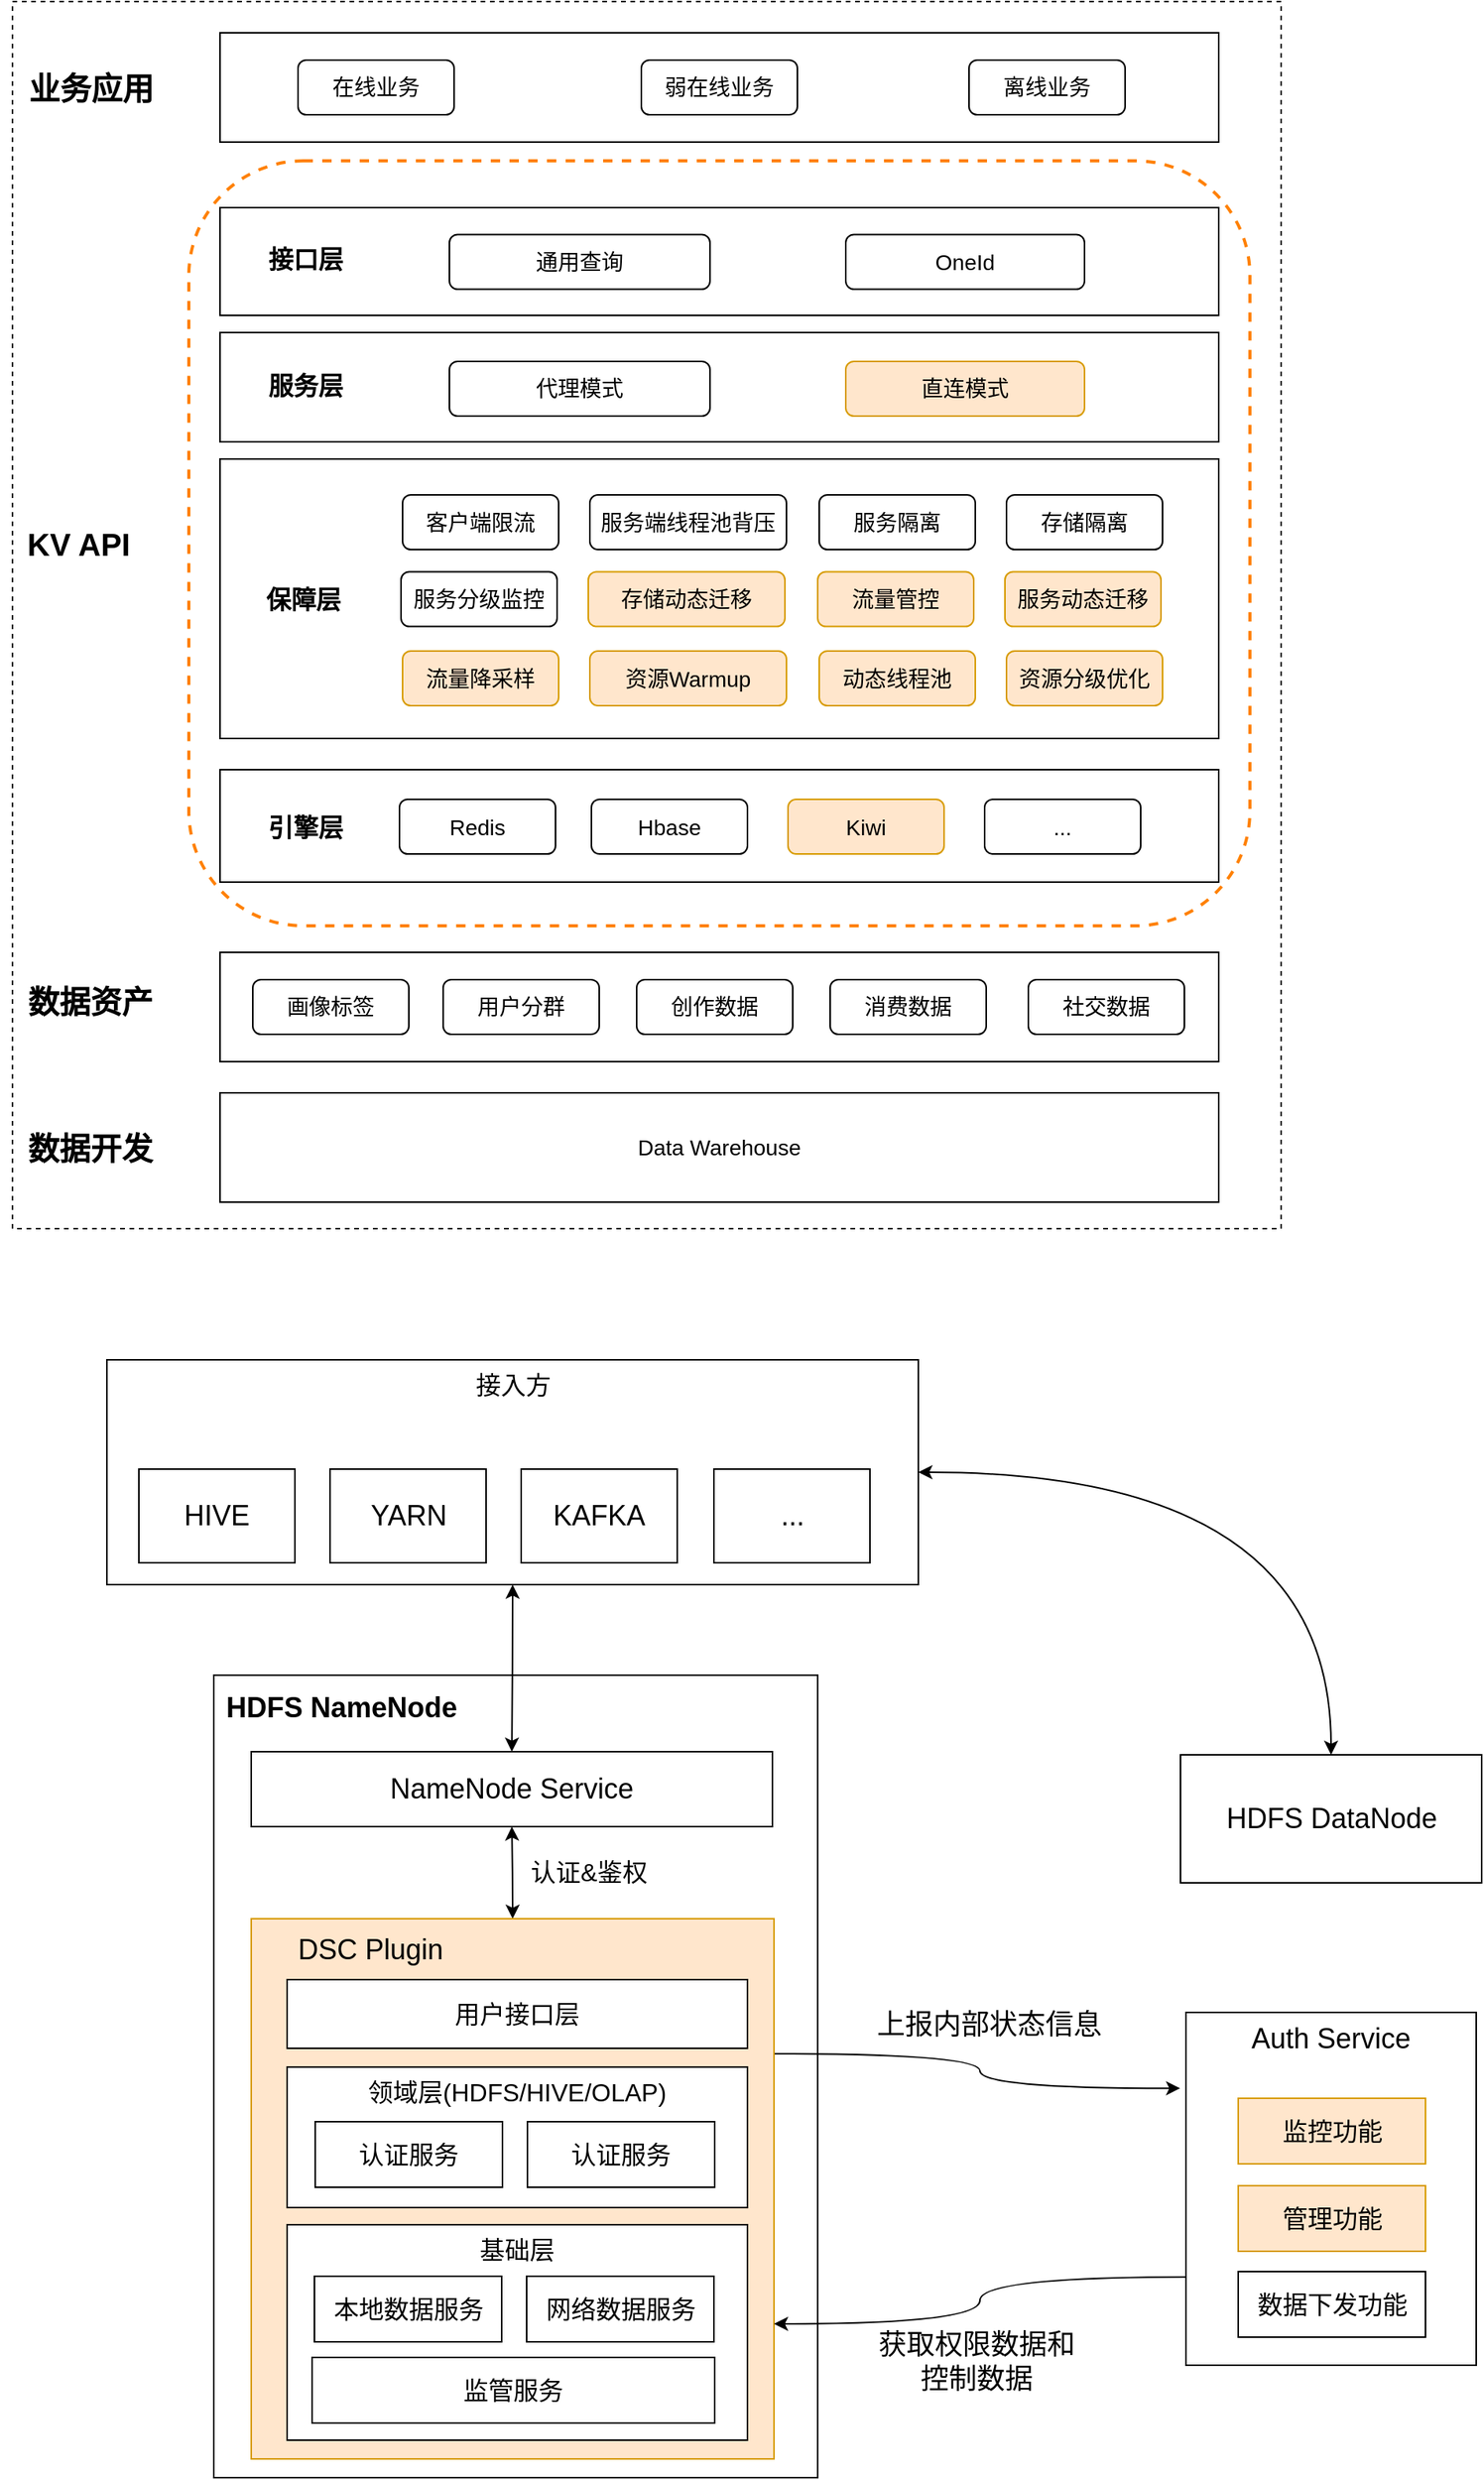 <mxfile version="18.0.6" type="github">
  <diagram id="MjEZ5cSruUA6gTRAwDY5" name="Page-1">
    <mxGraphModel dx="1598" dy="936" grid="0" gridSize="10" guides="1" tooltips="1" connect="1" arrows="1" fold="1" page="0" pageScale="1" pageWidth="827" pageHeight="1169" math="0" shadow="0">
      <root>
        <mxCell id="0" />
        <mxCell id="1" parent="0" />
        <mxCell id="noDH1uBnHRJtmfF7jS5f-55" value="" style="rounded=0;whiteSpace=wrap;html=1;strokeWidth=1;dashed=1;" vertex="1" parent="1">
          <mxGeometry x="110" y="128" width="813" height="786" as="geometry" />
        </mxCell>
        <mxCell id="noDH1uBnHRJtmfF7jS5f-1" value="" style="rounded=1;whiteSpace=wrap;html=1;dashed=1;strokeColor=#FF8000;strokeWidth=2;" vertex="1" parent="1">
          <mxGeometry x="223" y="230" width="680" height="490" as="geometry" />
        </mxCell>
        <mxCell id="noDH1uBnHRJtmfF7jS5f-2" value="" style="rounded=0;whiteSpace=wrap;html=1;" vertex="1" parent="1">
          <mxGeometry x="243" y="148" width="640" height="70" as="geometry" />
        </mxCell>
        <mxCell id="noDH1uBnHRJtmfF7jS5f-3" value="&lt;font style=&quot;font-size: 20px;&quot;&gt;业务应用&lt;/font&gt;" style="text;html=1;strokeColor=none;fillColor=none;align=center;verticalAlign=middle;whiteSpace=wrap;rounded=0;fontSize=20;fontStyle=1" vertex="1" parent="1">
          <mxGeometry x="102.5" y="170.5" width="115" height="25" as="geometry" />
        </mxCell>
        <mxCell id="noDH1uBnHRJtmfF7jS5f-4" value="" style="rounded=0;whiteSpace=wrap;html=1;" vertex="1" parent="1">
          <mxGeometry x="243" y="260" width="640" height="69" as="geometry" />
        </mxCell>
        <mxCell id="noDH1uBnHRJtmfF7jS5f-5" value="&lt;font style=&quot;font-size: 16px;&quot;&gt;接口层&lt;/font&gt;" style="text;html=1;strokeColor=none;fillColor=none;align=center;verticalAlign=middle;whiteSpace=wrap;rounded=0;fontSize=16;fontStyle=1" vertex="1" parent="1">
          <mxGeometry x="243" y="279.25" width="110" height="27.5" as="geometry" />
        </mxCell>
        <mxCell id="noDH1uBnHRJtmfF7jS5f-6" value="" style="rounded=0;whiteSpace=wrap;html=1;" vertex="1" parent="1">
          <mxGeometry x="243" y="620" width="640" height="72" as="geometry" />
        </mxCell>
        <mxCell id="noDH1uBnHRJtmfF7jS5f-7" value="&lt;font style=&quot;font-size: 16px;&quot;&gt;引擎层&lt;/font&gt;" style="text;html=1;strokeColor=none;fillColor=none;align=center;verticalAlign=middle;whiteSpace=wrap;rounded=0;fontSize=16;fontStyle=1" vertex="1" parent="1">
          <mxGeometry x="243" y="642.75" width="110" height="27.5" as="geometry" />
        </mxCell>
        <mxCell id="noDH1uBnHRJtmfF7jS5f-8" value="" style="rounded=0;whiteSpace=wrap;html=1;" vertex="1" parent="1">
          <mxGeometry x="243" y="737" width="640" height="70" as="geometry" />
        </mxCell>
        <mxCell id="noDH1uBnHRJtmfF7jS5f-9" value="&lt;span style=&quot;font-size: 20px;&quot;&gt;数据资产&lt;/span&gt;" style="text;html=1;strokeColor=none;fillColor=none;align=center;verticalAlign=middle;whiteSpace=wrap;rounded=0;fontSize=20;fontStyle=1" vertex="1" parent="1">
          <mxGeometry x="105" y="754.5" width="110" height="27.5" as="geometry" />
        </mxCell>
        <mxCell id="noDH1uBnHRJtmfF7jS5f-10" value="&lt;span&gt;&lt;font style=&quot;font-size: 14px;&quot;&gt;Data Warehouse&lt;/font&gt;&lt;/span&gt;" style="rounded=0;whiteSpace=wrap;html=1;" vertex="1" parent="1">
          <mxGeometry x="243" y="827" width="640" height="70" as="geometry" />
        </mxCell>
        <mxCell id="noDH1uBnHRJtmfF7jS5f-11" value="&lt;span style=&quot;font-size: 20px;&quot;&gt;数据开发&lt;/span&gt;" style="text;html=1;strokeColor=none;fillColor=none;align=center;verticalAlign=middle;whiteSpace=wrap;rounded=0;fontSize=20;fontStyle=1" vertex="1" parent="1">
          <mxGeometry x="105" y="848.25" width="110" height="27.5" as="geometry" />
        </mxCell>
        <mxCell id="noDH1uBnHRJtmfF7jS5f-12" value="&lt;font style=&quot;font-size: 14px&quot;&gt;在线业务&lt;/font&gt;" style="rounded=1;whiteSpace=wrap;html=1;" vertex="1" parent="1">
          <mxGeometry x="293" y="165.5" width="100" height="35" as="geometry" />
        </mxCell>
        <mxCell id="noDH1uBnHRJtmfF7jS5f-13" value="&lt;font style=&quot;font-size: 14px&quot;&gt;弱在线业务&lt;/font&gt;" style="rounded=1;whiteSpace=wrap;html=1;" vertex="1" parent="1">
          <mxGeometry x="513" y="165.5" width="100" height="35" as="geometry" />
        </mxCell>
        <mxCell id="noDH1uBnHRJtmfF7jS5f-14" value="&lt;font style=&quot;font-size: 14px&quot;&gt;离线业务&lt;/font&gt;" style="rounded=1;whiteSpace=wrap;html=1;" vertex="1" parent="1">
          <mxGeometry x="723" y="165.5" width="100" height="35" as="geometry" />
        </mxCell>
        <mxCell id="noDH1uBnHRJtmfF7jS5f-15" value="&lt;span style=&quot;font-size: 14px&quot;&gt;通用查询&lt;/span&gt;" style="rounded=1;whiteSpace=wrap;html=1;" vertex="1" parent="1">
          <mxGeometry x="390" y="277.25" width="167" height="35" as="geometry" />
        </mxCell>
        <mxCell id="noDH1uBnHRJtmfF7jS5f-17" value="&lt;span style=&quot;font-size: 14px&quot;&gt;OneId&lt;/span&gt;" style="rounded=1;whiteSpace=wrap;html=1;" vertex="1" parent="1">
          <mxGeometry x="644" y="277.25" width="153" height="35" as="geometry" />
        </mxCell>
        <mxCell id="noDH1uBnHRJtmfF7jS5f-18" value="&lt;span style=&quot;font-size: 14px&quot;&gt;Redis&lt;/span&gt;" style="rounded=1;whiteSpace=wrap;html=1;" vertex="1" parent="1">
          <mxGeometry x="358" y="639" width="100" height="35" as="geometry" />
        </mxCell>
        <mxCell id="noDH1uBnHRJtmfF7jS5f-19" value="&lt;span style=&quot;font-size: 14px&quot;&gt;Hbase&lt;/span&gt;" style="rounded=1;whiteSpace=wrap;html=1;" vertex="1" parent="1">
          <mxGeometry x="481" y="639" width="100" height="35" as="geometry" />
        </mxCell>
        <mxCell id="noDH1uBnHRJtmfF7jS5f-20" value="&lt;span style=&quot;font-size: 14px&quot;&gt;Kiwi&lt;/span&gt;" style="rounded=1;whiteSpace=wrap;html=1;fillColor=#ffe6cc;strokeColor=#d79b00;" vertex="1" parent="1">
          <mxGeometry x="607" y="639" width="100" height="35" as="geometry" />
        </mxCell>
        <mxCell id="noDH1uBnHRJtmfF7jS5f-22" value="&lt;span style=&quot;font-size: 14px&quot;&gt;画像标签&lt;/span&gt;" style="rounded=1;whiteSpace=wrap;html=1;" vertex="1" parent="1">
          <mxGeometry x="264" y="754.5" width="100" height="35" as="geometry" />
        </mxCell>
        <mxCell id="noDH1uBnHRJtmfF7jS5f-23" value="&lt;font style=&quot;font-size: 14px&quot;&gt;用户分群&lt;/font&gt;" style="rounded=1;whiteSpace=wrap;html=1;" vertex="1" parent="1">
          <mxGeometry x="386" y="754.5" width="100" height="35" as="geometry" />
        </mxCell>
        <mxCell id="noDH1uBnHRJtmfF7jS5f-24" value="&lt;font style=&quot;font-size: 14px&quot;&gt;创作数据&lt;/font&gt;" style="rounded=1;whiteSpace=wrap;html=1;" vertex="1" parent="1">
          <mxGeometry x="510" y="754.5" width="100" height="35" as="geometry" />
        </mxCell>
        <mxCell id="noDH1uBnHRJtmfF7jS5f-25" value="&lt;font style=&quot;font-size: 14px&quot;&gt;消费数据&lt;/font&gt;" style="rounded=1;whiteSpace=wrap;html=1;" vertex="1" parent="1">
          <mxGeometry x="634" y="754.5" width="100" height="35" as="geometry" />
        </mxCell>
        <mxCell id="noDH1uBnHRJtmfF7jS5f-26" value="&lt;font style=&quot;font-size: 14px&quot;&gt;社交数据&lt;/font&gt;" style="rounded=1;whiteSpace=wrap;html=1;" vertex="1" parent="1">
          <mxGeometry x="761" y="754.5" width="100" height="35" as="geometry" />
        </mxCell>
        <mxCell id="noDH1uBnHRJtmfF7jS5f-27" value="&lt;span style=&quot;font-size: 14px&quot;&gt;...&lt;/span&gt;" style="rounded=1;whiteSpace=wrap;html=1;" vertex="1" parent="1">
          <mxGeometry x="733" y="639" width="100" height="35" as="geometry" />
        </mxCell>
        <mxCell id="noDH1uBnHRJtmfF7jS5f-35" value="&lt;font style=&quot;font-size: 20px;&quot;&gt;KV API&lt;/font&gt;" style="text;html=1;strokeColor=none;fillColor=none;align=center;verticalAlign=middle;whiteSpace=wrap;rounded=0;fontSize=20;fontStyle=1" vertex="1" parent="1">
          <mxGeometry x="107.62" y="462.5" width="88.75" height="25" as="geometry" />
        </mxCell>
        <mxCell id="noDH1uBnHRJtmfF7jS5f-37" value="" style="rounded=0;whiteSpace=wrap;html=1;" vertex="1" parent="1">
          <mxGeometry x="243" y="340" width="640" height="70" as="geometry" />
        </mxCell>
        <mxCell id="noDH1uBnHRJtmfF7jS5f-38" value="&lt;font style=&quot;font-size: 16px;&quot;&gt;服务层&lt;/font&gt;" style="text;html=1;strokeColor=none;fillColor=none;align=center;verticalAlign=middle;whiteSpace=wrap;rounded=0;fontSize=16;fontStyle=1" vertex="1" parent="1">
          <mxGeometry x="243" y="360.5" width="110" height="27.5" as="geometry" />
        </mxCell>
        <mxCell id="noDH1uBnHRJtmfF7jS5f-39" value="&lt;span style=&quot;font-size: 14px;&quot;&gt;代理模式&lt;/span&gt;" style="rounded=1;whiteSpace=wrap;html=1;" vertex="1" parent="1">
          <mxGeometry x="390" y="358.5" width="167" height="35" as="geometry" />
        </mxCell>
        <mxCell id="noDH1uBnHRJtmfF7jS5f-40" value="&lt;span style=&quot;font-size: 14px&quot;&gt;直连模式&lt;/span&gt;" style="rounded=1;whiteSpace=wrap;html=1;fillColor=#ffe6cc;strokeColor=#d79b00;" vertex="1" parent="1">
          <mxGeometry x="644" y="358.5" width="153" height="35" as="geometry" />
        </mxCell>
        <mxCell id="noDH1uBnHRJtmfF7jS5f-41" value="" style="rounded=0;whiteSpace=wrap;html=1;" vertex="1" parent="1">
          <mxGeometry x="243" y="421" width="640" height="179" as="geometry" />
        </mxCell>
        <mxCell id="noDH1uBnHRJtmfF7jS5f-42" value="&lt;font style=&quot;font-size: 16px;&quot;&gt;保障层&lt;/font&gt;" style="text;html=1;strokeColor=none;fillColor=none;align=center;verticalAlign=middle;whiteSpace=wrap;rounded=0;fontSize=16;fontStyle=1" vertex="1" parent="1">
          <mxGeometry x="243" y="496.75" width="107" height="27.5" as="geometry" />
        </mxCell>
        <mxCell id="noDH1uBnHRJtmfF7jS5f-43" value="&lt;span style=&quot;font-size: 14px&quot;&gt;客户端限流&lt;/span&gt;" style="rounded=1;whiteSpace=wrap;html=1;" vertex="1" parent="1">
          <mxGeometry x="360" y="444" width="100" height="35" as="geometry" />
        </mxCell>
        <mxCell id="noDH1uBnHRJtmfF7jS5f-44" value="&lt;span style=&quot;font-size: 14px;&quot;&gt;服务端线程池背压&lt;/span&gt;" style="rounded=1;whiteSpace=wrap;html=1;" vertex="1" parent="1">
          <mxGeometry x="480" y="444" width="126" height="35" as="geometry" />
        </mxCell>
        <mxCell id="noDH1uBnHRJtmfF7jS5f-45" value="&lt;span style=&quot;font-size: 14px&quot;&gt;服务隔离&lt;/span&gt;" style="rounded=1;whiteSpace=wrap;html=1;" vertex="1" parent="1">
          <mxGeometry x="627" y="444" width="100" height="35" as="geometry" />
        </mxCell>
        <mxCell id="noDH1uBnHRJtmfF7jS5f-46" value="&lt;span style=&quot;font-size: 14px;&quot;&gt;存储隔离&lt;/span&gt;" style="rounded=1;whiteSpace=wrap;html=1;" vertex="1" parent="1">
          <mxGeometry x="747" y="444" width="100" height="35" as="geometry" />
        </mxCell>
        <mxCell id="noDH1uBnHRJtmfF7jS5f-47" value="&lt;span style=&quot;font-size: 14px&quot;&gt;服务分级监控&lt;/span&gt;" style="rounded=1;whiteSpace=wrap;html=1;" vertex="1" parent="1">
          <mxGeometry x="359" y="493.25" width="100" height="35" as="geometry" />
        </mxCell>
        <mxCell id="noDH1uBnHRJtmfF7jS5f-48" value="&lt;span style=&quot;font-size: 14px;&quot;&gt;存储动态迁移&lt;/span&gt;" style="rounded=1;whiteSpace=wrap;html=1;fillColor=#ffe6cc;strokeColor=#d79b00;" vertex="1" parent="1">
          <mxGeometry x="479" y="493.25" width="126" height="35" as="geometry" />
        </mxCell>
        <mxCell id="noDH1uBnHRJtmfF7jS5f-49" value="&lt;span style=&quot;font-size: 14px&quot;&gt;流量管控&lt;/span&gt;" style="rounded=1;whiteSpace=wrap;html=1;fillColor=#ffe6cc;strokeColor=#d79b00;" vertex="1" parent="1">
          <mxGeometry x="626" y="493.25" width="100" height="35" as="geometry" />
        </mxCell>
        <mxCell id="noDH1uBnHRJtmfF7jS5f-50" value="&lt;span style=&quot;font-size: 14px;&quot;&gt;服务动态迁移&lt;/span&gt;" style="rounded=1;whiteSpace=wrap;html=1;fillColor=#ffe6cc;strokeColor=#d79b00;" vertex="1" parent="1">
          <mxGeometry x="746" y="493.25" width="100" height="35" as="geometry" />
        </mxCell>
        <mxCell id="noDH1uBnHRJtmfF7jS5f-51" value="&lt;span style=&quot;font-size: 14px&quot;&gt;流量降采样&lt;/span&gt;" style="rounded=1;whiteSpace=wrap;html=1;fillColor=#ffe6cc;strokeColor=#d79b00;" vertex="1" parent="1">
          <mxGeometry x="360" y="544" width="100" height="35" as="geometry" />
        </mxCell>
        <mxCell id="noDH1uBnHRJtmfF7jS5f-52" value="&lt;span style=&quot;font-size: 14px;&quot;&gt;资源Warmup&lt;/span&gt;" style="rounded=1;whiteSpace=wrap;html=1;fillColor=#ffe6cc;strokeColor=#d79b00;" vertex="1" parent="1">
          <mxGeometry x="480" y="544" width="126" height="35" as="geometry" />
        </mxCell>
        <mxCell id="noDH1uBnHRJtmfF7jS5f-53" value="&lt;span style=&quot;font-size: 14px&quot;&gt;动态线程池&lt;/span&gt;" style="rounded=1;whiteSpace=wrap;html=1;fillColor=#ffe6cc;strokeColor=#d79b00;" vertex="1" parent="1">
          <mxGeometry x="627" y="544" width="100" height="35" as="geometry" />
        </mxCell>
        <mxCell id="noDH1uBnHRJtmfF7jS5f-56" value="&lt;span style=&quot;font-size: 14px&quot;&gt;资源分级优化&lt;/span&gt;" style="rounded=1;whiteSpace=wrap;html=1;fillColor=#ffe6cc;strokeColor=#d79b00;" vertex="1" parent="1">
          <mxGeometry x="747" y="544" width="100" height="35" as="geometry" />
        </mxCell>
        <mxCell id="noDH1uBnHRJtmfF7jS5f-57" value="" style="rounded=0;whiteSpace=wrap;html=1;fontSize=16;strokeWidth=1;" vertex="1" parent="1">
          <mxGeometry x="239" y="1200" width="387" height="514" as="geometry" />
        </mxCell>
        <mxCell id="noDH1uBnHRJtmfF7jS5f-82" style="edgeStyle=orthogonalEdgeStyle;curved=1;rounded=0;orthogonalLoop=1;jettySize=auto;html=1;exitX=1;exitY=0.5;exitDx=0;exitDy=0;fontSize=16;startArrow=classic;startFill=1;" edge="1" parent="1" source="noDH1uBnHRJtmfF7jS5f-58" target="noDH1uBnHRJtmfF7jS5f-79">
          <mxGeometry relative="1" as="geometry" />
        </mxCell>
        <mxCell id="noDH1uBnHRJtmfF7jS5f-83" style="edgeStyle=orthogonalEdgeStyle;curved=1;rounded=0;orthogonalLoop=1;jettySize=auto;html=1;exitX=0.5;exitY=1;exitDx=0;exitDy=0;entryX=0.5;entryY=0;entryDx=0;entryDy=0;fontSize=16;startArrow=classic;startFill=1;" edge="1" parent="1" source="noDH1uBnHRJtmfF7jS5f-58" target="noDH1uBnHRJtmfF7jS5f-59">
          <mxGeometry relative="1" as="geometry" />
        </mxCell>
        <mxCell id="noDH1uBnHRJtmfF7jS5f-58" value="接入方" style="rounded=0;whiteSpace=wrap;html=1;fontSize=16;strokeWidth=1;verticalAlign=top;" vertex="1" parent="1">
          <mxGeometry x="170.5" y="998" width="520" height="144" as="geometry" />
        </mxCell>
        <mxCell id="noDH1uBnHRJtmfF7jS5f-59" value="&lt;font style=&quot;font-size: 18px;&quot;&gt;NameNode Service&lt;/font&gt;" style="rounded=0;whiteSpace=wrap;html=1;fontSize=16;strokeWidth=1;" vertex="1" parent="1">
          <mxGeometry x="263" y="1249" width="334" height="48" as="geometry" />
        </mxCell>
        <mxCell id="noDH1uBnHRJtmfF7jS5f-80" style="edgeStyle=orthogonalEdgeStyle;rounded=0;orthogonalLoop=1;jettySize=auto;html=1;exitX=1;exitY=0.25;exitDx=0;exitDy=0;entryX=-0.02;entryY=0.215;entryDx=0;entryDy=0;entryPerimeter=0;fontSize=16;curved=1;" edge="1" parent="1" source="noDH1uBnHRJtmfF7jS5f-60" target="noDH1uBnHRJtmfF7jS5f-75">
          <mxGeometry relative="1" as="geometry" />
        </mxCell>
        <mxCell id="noDH1uBnHRJtmfF7jS5f-88" style="edgeStyle=orthogonalEdgeStyle;curved=1;rounded=0;orthogonalLoop=1;jettySize=auto;html=1;exitX=0.5;exitY=0;exitDx=0;exitDy=0;fontSize=18;startArrow=classic;startFill=1;" edge="1" parent="1" source="noDH1uBnHRJtmfF7jS5f-60" target="noDH1uBnHRJtmfF7jS5f-59">
          <mxGeometry relative="1" as="geometry" />
        </mxCell>
        <mxCell id="noDH1uBnHRJtmfF7jS5f-60" value="" style="rounded=0;whiteSpace=wrap;html=1;fontSize=16;strokeWidth=1;fillColor=#ffe6cc;strokeColor=#d79b00;" vertex="1" parent="1">
          <mxGeometry x="263" y="1356" width="335" height="346" as="geometry" />
        </mxCell>
        <mxCell id="noDH1uBnHRJtmfF7jS5f-61" value="&lt;font style=&quot;font-size: 16px;&quot;&gt;用户接口层&lt;/font&gt;" style="rounded=0;whiteSpace=wrap;html=1;fontSize=16;strokeWidth=1;" vertex="1" parent="1">
          <mxGeometry x="286" y="1395" width="295" height="44" as="geometry" />
        </mxCell>
        <mxCell id="noDH1uBnHRJtmfF7jS5f-63" value="&lt;font style=&quot;font-size: 16px;&quot;&gt;领域层(HDFS/HIVE/OLAP)&lt;/font&gt;" style="rounded=0;whiteSpace=wrap;html=1;fontSize=16;strokeWidth=1;verticalAlign=top;" vertex="1" parent="1">
          <mxGeometry x="286" y="1451" width="295" height="90" as="geometry" />
        </mxCell>
        <mxCell id="noDH1uBnHRJtmfF7jS5f-65" value="认证服务" style="rounded=0;whiteSpace=wrap;html=1;fontSize=16;strokeWidth=1;" vertex="1" parent="1">
          <mxGeometry x="304" y="1486" width="120" height="42" as="geometry" />
        </mxCell>
        <mxCell id="noDH1uBnHRJtmfF7jS5f-67" value="&lt;font style=&quot;font-size: 16px;&quot;&gt;基础层&lt;/font&gt;" style="rounded=0;whiteSpace=wrap;html=1;fontSize=16;strokeWidth=1;verticalAlign=top;" vertex="1" parent="1">
          <mxGeometry x="286" y="1552" width="295" height="138" as="geometry" />
        </mxCell>
        <mxCell id="noDH1uBnHRJtmfF7jS5f-70" value="监管服务" style="rounded=0;whiteSpace=wrap;html=1;fontSize=16;strokeWidth=1;" vertex="1" parent="1">
          <mxGeometry x="302" y="1637" width="258" height="42" as="geometry" />
        </mxCell>
        <mxCell id="noDH1uBnHRJtmfF7jS5f-71" value="&lt;font style=&quot;font-size: 18px;&quot;&gt;DSC Plugin&lt;/font&gt;" style="text;html=1;strokeColor=none;fillColor=none;align=center;verticalAlign=middle;whiteSpace=wrap;rounded=0;fontSize=16;" vertex="1" parent="1">
          <mxGeometry x="290" y="1361" width="99" height="30" as="geometry" />
        </mxCell>
        <mxCell id="noDH1uBnHRJtmfF7jS5f-72" value="认证服务" style="rounded=0;whiteSpace=wrap;html=1;fontSize=16;strokeWidth=1;" vertex="1" parent="1">
          <mxGeometry x="440" y="1486" width="120" height="42" as="geometry" />
        </mxCell>
        <mxCell id="noDH1uBnHRJtmfF7jS5f-73" value="本地数据服务" style="rounded=0;whiteSpace=wrap;html=1;fontSize=16;strokeWidth=1;" vertex="1" parent="1">
          <mxGeometry x="303.5" y="1585" width="120" height="42" as="geometry" />
        </mxCell>
        <mxCell id="noDH1uBnHRJtmfF7jS5f-74" value="网络数据服务" style="rounded=0;whiteSpace=wrap;html=1;fontSize=16;strokeWidth=1;" vertex="1" parent="1">
          <mxGeometry x="439.5" y="1585" width="120" height="42" as="geometry" />
        </mxCell>
        <mxCell id="noDH1uBnHRJtmfF7jS5f-81" style="edgeStyle=orthogonalEdgeStyle;rounded=0;orthogonalLoop=1;jettySize=auto;html=1;exitX=0;exitY=0.75;exitDx=0;exitDy=0;entryX=1;entryY=0.75;entryDx=0;entryDy=0;fontSize=16;curved=1;" edge="1" parent="1" source="noDH1uBnHRJtmfF7jS5f-75" target="noDH1uBnHRJtmfF7jS5f-60">
          <mxGeometry relative="1" as="geometry" />
        </mxCell>
        <mxCell id="noDH1uBnHRJtmfF7jS5f-75" value="&lt;font style=&quot;font-size: 18px;&quot;&gt;Auth Service&lt;/font&gt;" style="rounded=0;whiteSpace=wrap;html=1;fontSize=16;strokeWidth=1;verticalAlign=top;" vertex="1" parent="1">
          <mxGeometry x="862" y="1416" width="186" height="226" as="geometry" />
        </mxCell>
        <mxCell id="noDH1uBnHRJtmfF7jS5f-76" value="监控功能" style="rounded=0;whiteSpace=wrap;html=1;fontSize=16;strokeWidth=1;fillColor=#ffe6cc;strokeColor=#d79b00;" vertex="1" parent="1">
          <mxGeometry x="895.5" y="1471" width="120" height="42" as="geometry" />
        </mxCell>
        <mxCell id="noDH1uBnHRJtmfF7jS5f-77" value="管理功能" style="rounded=0;whiteSpace=wrap;html=1;fontSize=16;strokeWidth=1;fillColor=#ffe6cc;strokeColor=#d79b00;" vertex="1" parent="1">
          <mxGeometry x="895.5" y="1527" width="120" height="42" as="geometry" />
        </mxCell>
        <mxCell id="noDH1uBnHRJtmfF7jS5f-78" value="数据下发功能" style="rounded=0;whiteSpace=wrap;html=1;fontSize=16;strokeWidth=1;" vertex="1" parent="1">
          <mxGeometry x="895.5" y="1582" width="120" height="42" as="geometry" />
        </mxCell>
        <mxCell id="noDH1uBnHRJtmfF7jS5f-79" value="&lt;font style=&quot;font-size: 18px;&quot;&gt;HDFS DataNode&lt;/font&gt;" style="rounded=0;whiteSpace=wrap;html=1;fontSize=16;strokeWidth=1;" vertex="1" parent="1">
          <mxGeometry x="858.5" y="1251" width="193" height="82" as="geometry" />
        </mxCell>
        <mxCell id="noDH1uBnHRJtmfF7jS5f-86" value="认证&amp;amp;鉴权" style="text;html=1;strokeColor=none;fillColor=none;align=center;verticalAlign=middle;whiteSpace=wrap;rounded=0;fontSize=16;" vertex="1" parent="1">
          <mxGeometry x="431" y="1311" width="96.5" height="30" as="geometry" />
        </mxCell>
        <mxCell id="noDH1uBnHRJtmfF7jS5f-87" value="&lt;font style=&quot;font-size: 18px;&quot;&gt;&lt;b&gt;HDFS NameNode&lt;/b&gt;&lt;/font&gt;" style="text;html=1;strokeColor=none;fillColor=none;align=center;verticalAlign=middle;whiteSpace=wrap;rounded=0;fontSize=16;" vertex="1" parent="1">
          <mxGeometry x="243" y="1206" width="155.5" height="30" as="geometry" />
        </mxCell>
        <mxCell id="noDH1uBnHRJtmfF7jS5f-89" value="上报内部状态信息" style="text;html=1;strokeColor=none;fillColor=none;align=center;verticalAlign=middle;whiteSpace=wrap;rounded=0;fontSize=18;" vertex="1" parent="1">
          <mxGeometry x="657" y="1409" width="158" height="30" as="geometry" />
        </mxCell>
        <mxCell id="noDH1uBnHRJtmfF7jS5f-90" value="获取权限数据和控制数据" style="text;html=1;strokeColor=none;fillColor=none;align=center;verticalAlign=middle;whiteSpace=wrap;rounded=0;fontSize=18;" vertex="1" parent="1">
          <mxGeometry x="657" y="1625" width="142" height="30" as="geometry" />
        </mxCell>
        <mxCell id="noDH1uBnHRJtmfF7jS5f-91" value="HIVE" style="rounded=0;whiteSpace=wrap;html=1;fontSize=18;strokeWidth=1;" vertex="1" parent="1">
          <mxGeometry x="191" y="1068" width="100" height="60" as="geometry" />
        </mxCell>
        <mxCell id="noDH1uBnHRJtmfF7jS5f-92" value="YARN" style="rounded=0;whiteSpace=wrap;html=1;fontSize=18;strokeWidth=1;" vertex="1" parent="1">
          <mxGeometry x="313.5" y="1068" width="100" height="60" as="geometry" />
        </mxCell>
        <mxCell id="noDH1uBnHRJtmfF7jS5f-93" value="KAFKA" style="rounded=0;whiteSpace=wrap;html=1;fontSize=18;strokeWidth=1;" vertex="1" parent="1">
          <mxGeometry x="436" y="1068" width="100" height="60" as="geometry" />
        </mxCell>
        <mxCell id="noDH1uBnHRJtmfF7jS5f-94" value="..." style="rounded=0;whiteSpace=wrap;html=1;fontSize=18;strokeWidth=1;" vertex="1" parent="1">
          <mxGeometry x="559.5" y="1068" width="100" height="60" as="geometry" />
        </mxCell>
      </root>
    </mxGraphModel>
  </diagram>
</mxfile>
